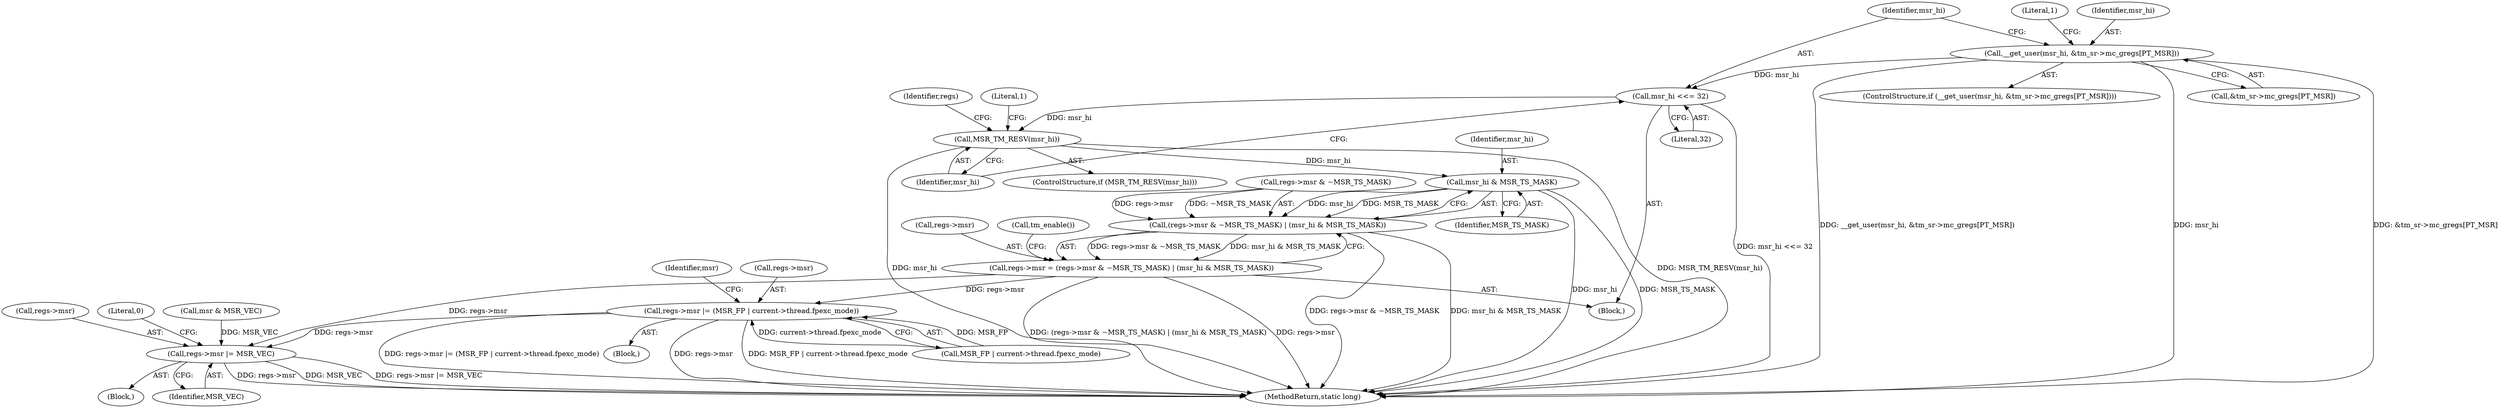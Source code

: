 digraph "0_linux_d2b9d2a5ad5ef04ff978c9923d19730cb05efd55@array" {
"1000457" [label="(Call,__get_user(msr_hi, &tm_sr->mc_gregs[PT_MSR]))"];
"1000467" [label="(Call,msr_hi <<= 32)"];
"1000471" [label="(Call,MSR_TM_RESV(msr_hi))"];
"1000485" [label="(Call,msr_hi & MSR_TS_MASK)"];
"1000479" [label="(Call,(regs->msr & ~MSR_TS_MASK) | (msr_hi & MSR_TS_MASK))"];
"1000475" [label="(Call,regs->msr = (regs->msr & ~MSR_TS_MASK) | (msr_hi & MSR_TS_MASK))"];
"1000512" [label="(Call,regs->msr |= (MSR_FP | current->thread.fpexc_mode))"];
"1000533" [label="(Call,regs->msr |= MSR_VEC)"];
"1000477" [label="(Identifier,regs)"];
"1000488" [label="(Call,tm_enable())"];
"1000476" [label="(Call,regs->msr)"];
"1000524" [label="(Call,msr & MSR_VEC)"];
"1000469" [label="(Literal,32)"];
"1000480" [label="(Call,regs->msr & ~MSR_TS_MASK)"];
"1000525" [label="(Identifier,msr)"];
"1000458" [label="(Identifier,msr_hi)"];
"1000513" [label="(Call,regs->msr)"];
"1000119" [label="(Block,)"];
"1000534" [label="(Call,regs->msr)"];
"1000537" [label="(Identifier,MSR_VEC)"];
"1000485" [label="(Call,msr_hi & MSR_TS_MASK)"];
"1000475" [label="(Call,regs->msr = (regs->msr & ~MSR_TS_MASK) | (msr_hi & MSR_TS_MASK))"];
"1000457" [label="(Call,__get_user(msr_hi, &tm_sr->mc_gregs[PT_MSR]))"];
"1000472" [label="(Identifier,msr_hi)"];
"1000468" [label="(Identifier,msr_hi)"];
"1000487" [label="(Identifier,MSR_TS_MASK)"];
"1000466" [label="(Literal,1)"];
"1000516" [label="(Call,MSR_FP | current->thread.fpexc_mode)"];
"1000479" [label="(Call,(regs->msr & ~MSR_TS_MASK) | (msr_hi & MSR_TS_MASK))"];
"1000456" [label="(ControlStructure,if (__get_user(msr_hi, &tm_sr->mc_gregs[PT_MSR])))"];
"1000539" [label="(Literal,0)"];
"1000467" [label="(Call,msr_hi <<= 32)"];
"1000470" [label="(ControlStructure,if (MSR_TM_RESV(msr_hi)))"];
"1000474" [label="(Literal,1)"];
"1000506" [label="(Block,)"];
"1000486" [label="(Identifier,msr_hi)"];
"1000471" [label="(Call,MSR_TM_RESV(msr_hi))"];
"1000540" [label="(MethodReturn,static long)"];
"1000512" [label="(Call,regs->msr |= (MSR_FP | current->thread.fpexc_mode))"];
"1000459" [label="(Call,&tm_sr->mc_gregs[PT_MSR])"];
"1000527" [label="(Block,)"];
"1000533" [label="(Call,regs->msr |= MSR_VEC)"];
"1000457" -> "1000456"  [label="AST: "];
"1000457" -> "1000459"  [label="CFG: "];
"1000458" -> "1000457"  [label="AST: "];
"1000459" -> "1000457"  [label="AST: "];
"1000466" -> "1000457"  [label="CFG: "];
"1000468" -> "1000457"  [label="CFG: "];
"1000457" -> "1000540"  [label="DDG: &tm_sr->mc_gregs[PT_MSR]"];
"1000457" -> "1000540"  [label="DDG: __get_user(msr_hi, &tm_sr->mc_gregs[PT_MSR])"];
"1000457" -> "1000540"  [label="DDG: msr_hi"];
"1000457" -> "1000467"  [label="DDG: msr_hi"];
"1000467" -> "1000119"  [label="AST: "];
"1000467" -> "1000469"  [label="CFG: "];
"1000468" -> "1000467"  [label="AST: "];
"1000469" -> "1000467"  [label="AST: "];
"1000472" -> "1000467"  [label="CFG: "];
"1000467" -> "1000540"  [label="DDG: msr_hi <<= 32"];
"1000467" -> "1000471"  [label="DDG: msr_hi"];
"1000471" -> "1000470"  [label="AST: "];
"1000471" -> "1000472"  [label="CFG: "];
"1000472" -> "1000471"  [label="AST: "];
"1000474" -> "1000471"  [label="CFG: "];
"1000477" -> "1000471"  [label="CFG: "];
"1000471" -> "1000540"  [label="DDG: msr_hi"];
"1000471" -> "1000540"  [label="DDG: MSR_TM_RESV(msr_hi)"];
"1000471" -> "1000485"  [label="DDG: msr_hi"];
"1000485" -> "1000479"  [label="AST: "];
"1000485" -> "1000487"  [label="CFG: "];
"1000486" -> "1000485"  [label="AST: "];
"1000487" -> "1000485"  [label="AST: "];
"1000479" -> "1000485"  [label="CFG: "];
"1000485" -> "1000540"  [label="DDG: msr_hi"];
"1000485" -> "1000540"  [label="DDG: MSR_TS_MASK"];
"1000485" -> "1000479"  [label="DDG: msr_hi"];
"1000485" -> "1000479"  [label="DDG: MSR_TS_MASK"];
"1000479" -> "1000475"  [label="AST: "];
"1000480" -> "1000479"  [label="AST: "];
"1000475" -> "1000479"  [label="CFG: "];
"1000479" -> "1000540"  [label="DDG: regs->msr & ~MSR_TS_MASK"];
"1000479" -> "1000540"  [label="DDG: msr_hi & MSR_TS_MASK"];
"1000479" -> "1000475"  [label="DDG: regs->msr & ~MSR_TS_MASK"];
"1000479" -> "1000475"  [label="DDG: msr_hi & MSR_TS_MASK"];
"1000480" -> "1000479"  [label="DDG: regs->msr"];
"1000480" -> "1000479"  [label="DDG: ~MSR_TS_MASK"];
"1000475" -> "1000119"  [label="AST: "];
"1000476" -> "1000475"  [label="AST: "];
"1000488" -> "1000475"  [label="CFG: "];
"1000475" -> "1000540"  [label="DDG: regs->msr"];
"1000475" -> "1000540"  [label="DDG: (regs->msr & ~MSR_TS_MASK) | (msr_hi & MSR_TS_MASK)"];
"1000475" -> "1000512"  [label="DDG: regs->msr"];
"1000475" -> "1000533"  [label="DDG: regs->msr"];
"1000512" -> "1000506"  [label="AST: "];
"1000512" -> "1000516"  [label="CFG: "];
"1000513" -> "1000512"  [label="AST: "];
"1000516" -> "1000512"  [label="AST: "];
"1000525" -> "1000512"  [label="CFG: "];
"1000512" -> "1000540"  [label="DDG: regs->msr"];
"1000512" -> "1000540"  [label="DDG: MSR_FP | current->thread.fpexc_mode"];
"1000512" -> "1000540"  [label="DDG: regs->msr |= (MSR_FP | current->thread.fpexc_mode)"];
"1000516" -> "1000512"  [label="DDG: MSR_FP"];
"1000516" -> "1000512"  [label="DDG: current->thread.fpexc_mode"];
"1000512" -> "1000533"  [label="DDG: regs->msr"];
"1000533" -> "1000527"  [label="AST: "];
"1000533" -> "1000537"  [label="CFG: "];
"1000534" -> "1000533"  [label="AST: "];
"1000537" -> "1000533"  [label="AST: "];
"1000539" -> "1000533"  [label="CFG: "];
"1000533" -> "1000540"  [label="DDG: regs->msr |= MSR_VEC"];
"1000533" -> "1000540"  [label="DDG: regs->msr"];
"1000533" -> "1000540"  [label="DDG: MSR_VEC"];
"1000524" -> "1000533"  [label="DDG: MSR_VEC"];
}
